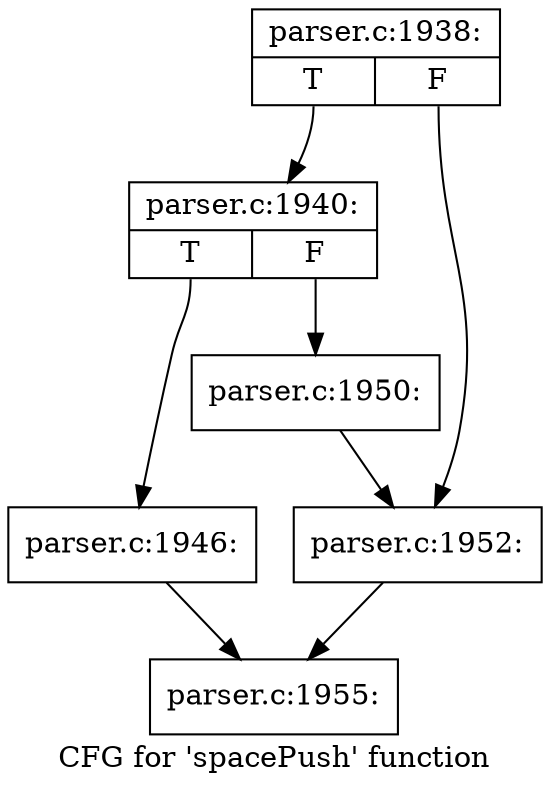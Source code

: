 digraph "CFG for 'spacePush' function" {
	label="CFG for 'spacePush' function";

	Node0x4c2e470 [shape=record,label="{parser.c:1938:|{<s0>T|<s1>F}}"];
	Node0x4c2e470:s0 -> Node0x4c2e570;
	Node0x4c2e470:s1 -> Node0x4c2e5c0;
	Node0x4c2e570 [shape=record,label="{parser.c:1940:|{<s0>T|<s1>F}}"];
	Node0x4c2e570:s0 -> Node0x4c73e30;
	Node0x4c2e570:s1 -> Node0x4c73e80;
	Node0x4c73e30 [shape=record,label="{parser.c:1946:}"];
	Node0x4c73e30 -> Node0x4c3ed30;
	Node0x4c73e80 [shape=record,label="{parser.c:1950:}"];
	Node0x4c73e80 -> Node0x4c2e5c0;
	Node0x4c2e5c0 [shape=record,label="{parser.c:1952:}"];
	Node0x4c2e5c0 -> Node0x4c3ed30;
	Node0x4c3ed30 [shape=record,label="{parser.c:1955:}"];
}
